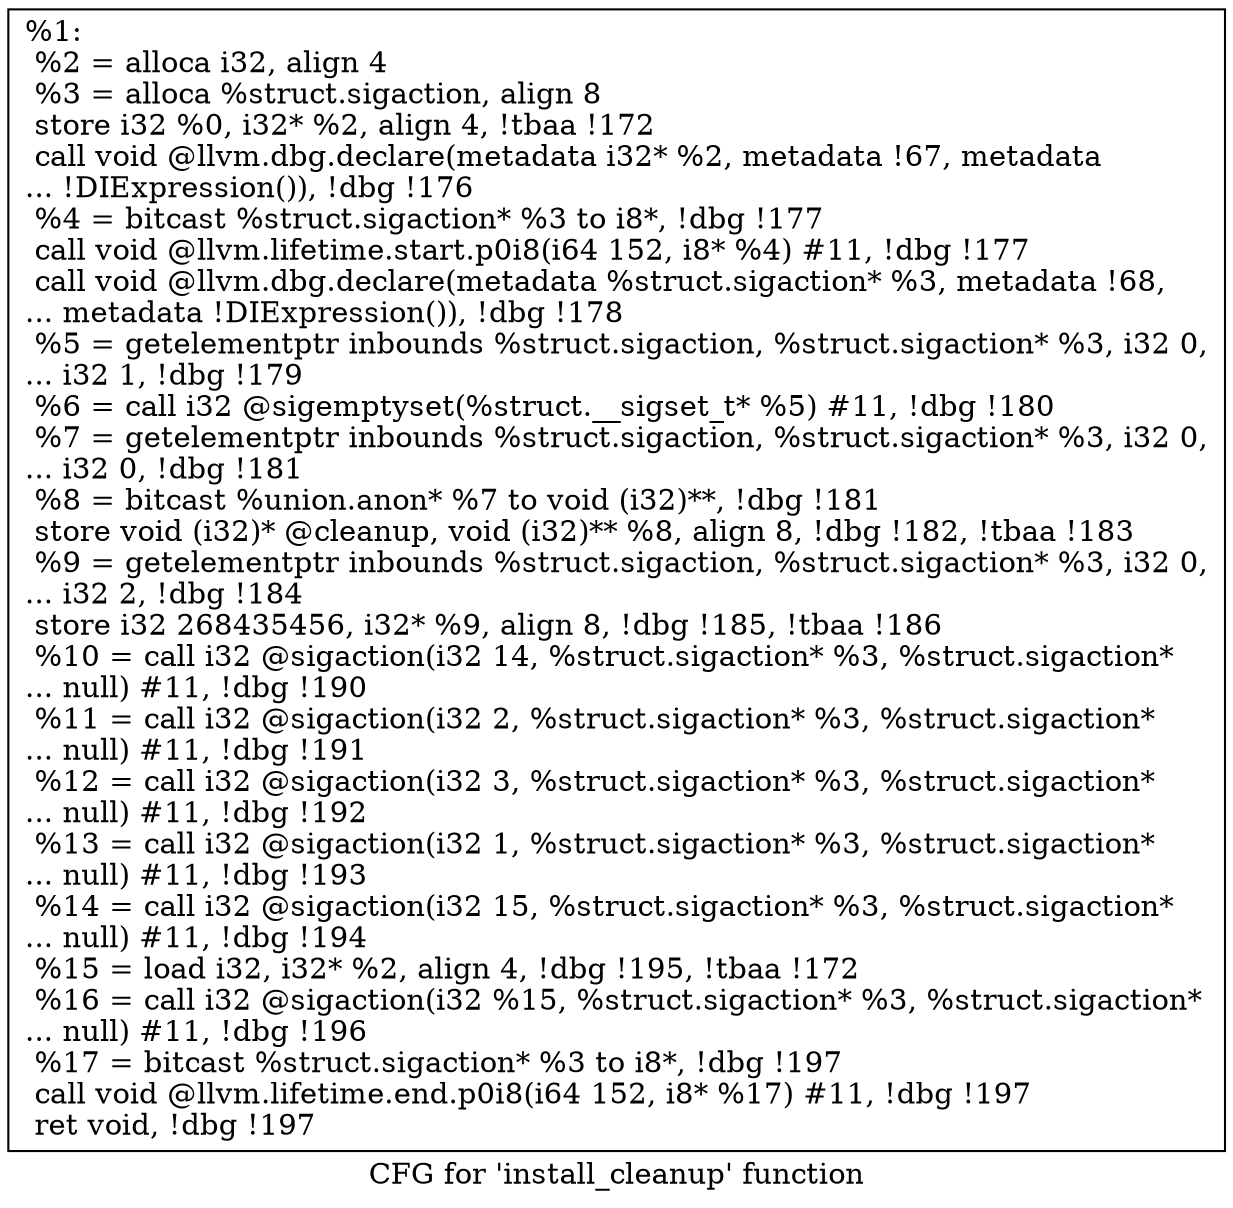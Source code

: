 digraph "CFG for 'install_cleanup' function" {
	label="CFG for 'install_cleanup' function";

	Node0x25576e0 [shape=record,label="{%1:\l  %2 = alloca i32, align 4\l  %3 = alloca %struct.sigaction, align 8\l  store i32 %0, i32* %2, align 4, !tbaa !172\l  call void @llvm.dbg.declare(metadata i32* %2, metadata !67, metadata\l... !DIExpression()), !dbg !176\l  %4 = bitcast %struct.sigaction* %3 to i8*, !dbg !177\l  call void @llvm.lifetime.start.p0i8(i64 152, i8* %4) #11, !dbg !177\l  call void @llvm.dbg.declare(metadata %struct.sigaction* %3, metadata !68,\l... metadata !DIExpression()), !dbg !178\l  %5 = getelementptr inbounds %struct.sigaction, %struct.sigaction* %3, i32 0,\l... i32 1, !dbg !179\l  %6 = call i32 @sigemptyset(%struct.__sigset_t* %5) #11, !dbg !180\l  %7 = getelementptr inbounds %struct.sigaction, %struct.sigaction* %3, i32 0,\l... i32 0, !dbg !181\l  %8 = bitcast %union.anon* %7 to void (i32)**, !dbg !181\l  store void (i32)* @cleanup, void (i32)** %8, align 8, !dbg !182, !tbaa !183\l  %9 = getelementptr inbounds %struct.sigaction, %struct.sigaction* %3, i32 0,\l... i32 2, !dbg !184\l  store i32 268435456, i32* %9, align 8, !dbg !185, !tbaa !186\l  %10 = call i32 @sigaction(i32 14, %struct.sigaction* %3, %struct.sigaction*\l... null) #11, !dbg !190\l  %11 = call i32 @sigaction(i32 2, %struct.sigaction* %3, %struct.sigaction*\l... null) #11, !dbg !191\l  %12 = call i32 @sigaction(i32 3, %struct.sigaction* %3, %struct.sigaction*\l... null) #11, !dbg !192\l  %13 = call i32 @sigaction(i32 1, %struct.sigaction* %3, %struct.sigaction*\l... null) #11, !dbg !193\l  %14 = call i32 @sigaction(i32 15, %struct.sigaction* %3, %struct.sigaction*\l... null) #11, !dbg !194\l  %15 = load i32, i32* %2, align 4, !dbg !195, !tbaa !172\l  %16 = call i32 @sigaction(i32 %15, %struct.sigaction* %3, %struct.sigaction*\l... null) #11, !dbg !196\l  %17 = bitcast %struct.sigaction* %3 to i8*, !dbg !197\l  call void @llvm.lifetime.end.p0i8(i64 152, i8* %17) #11, !dbg !197\l  ret void, !dbg !197\l}"];
}
